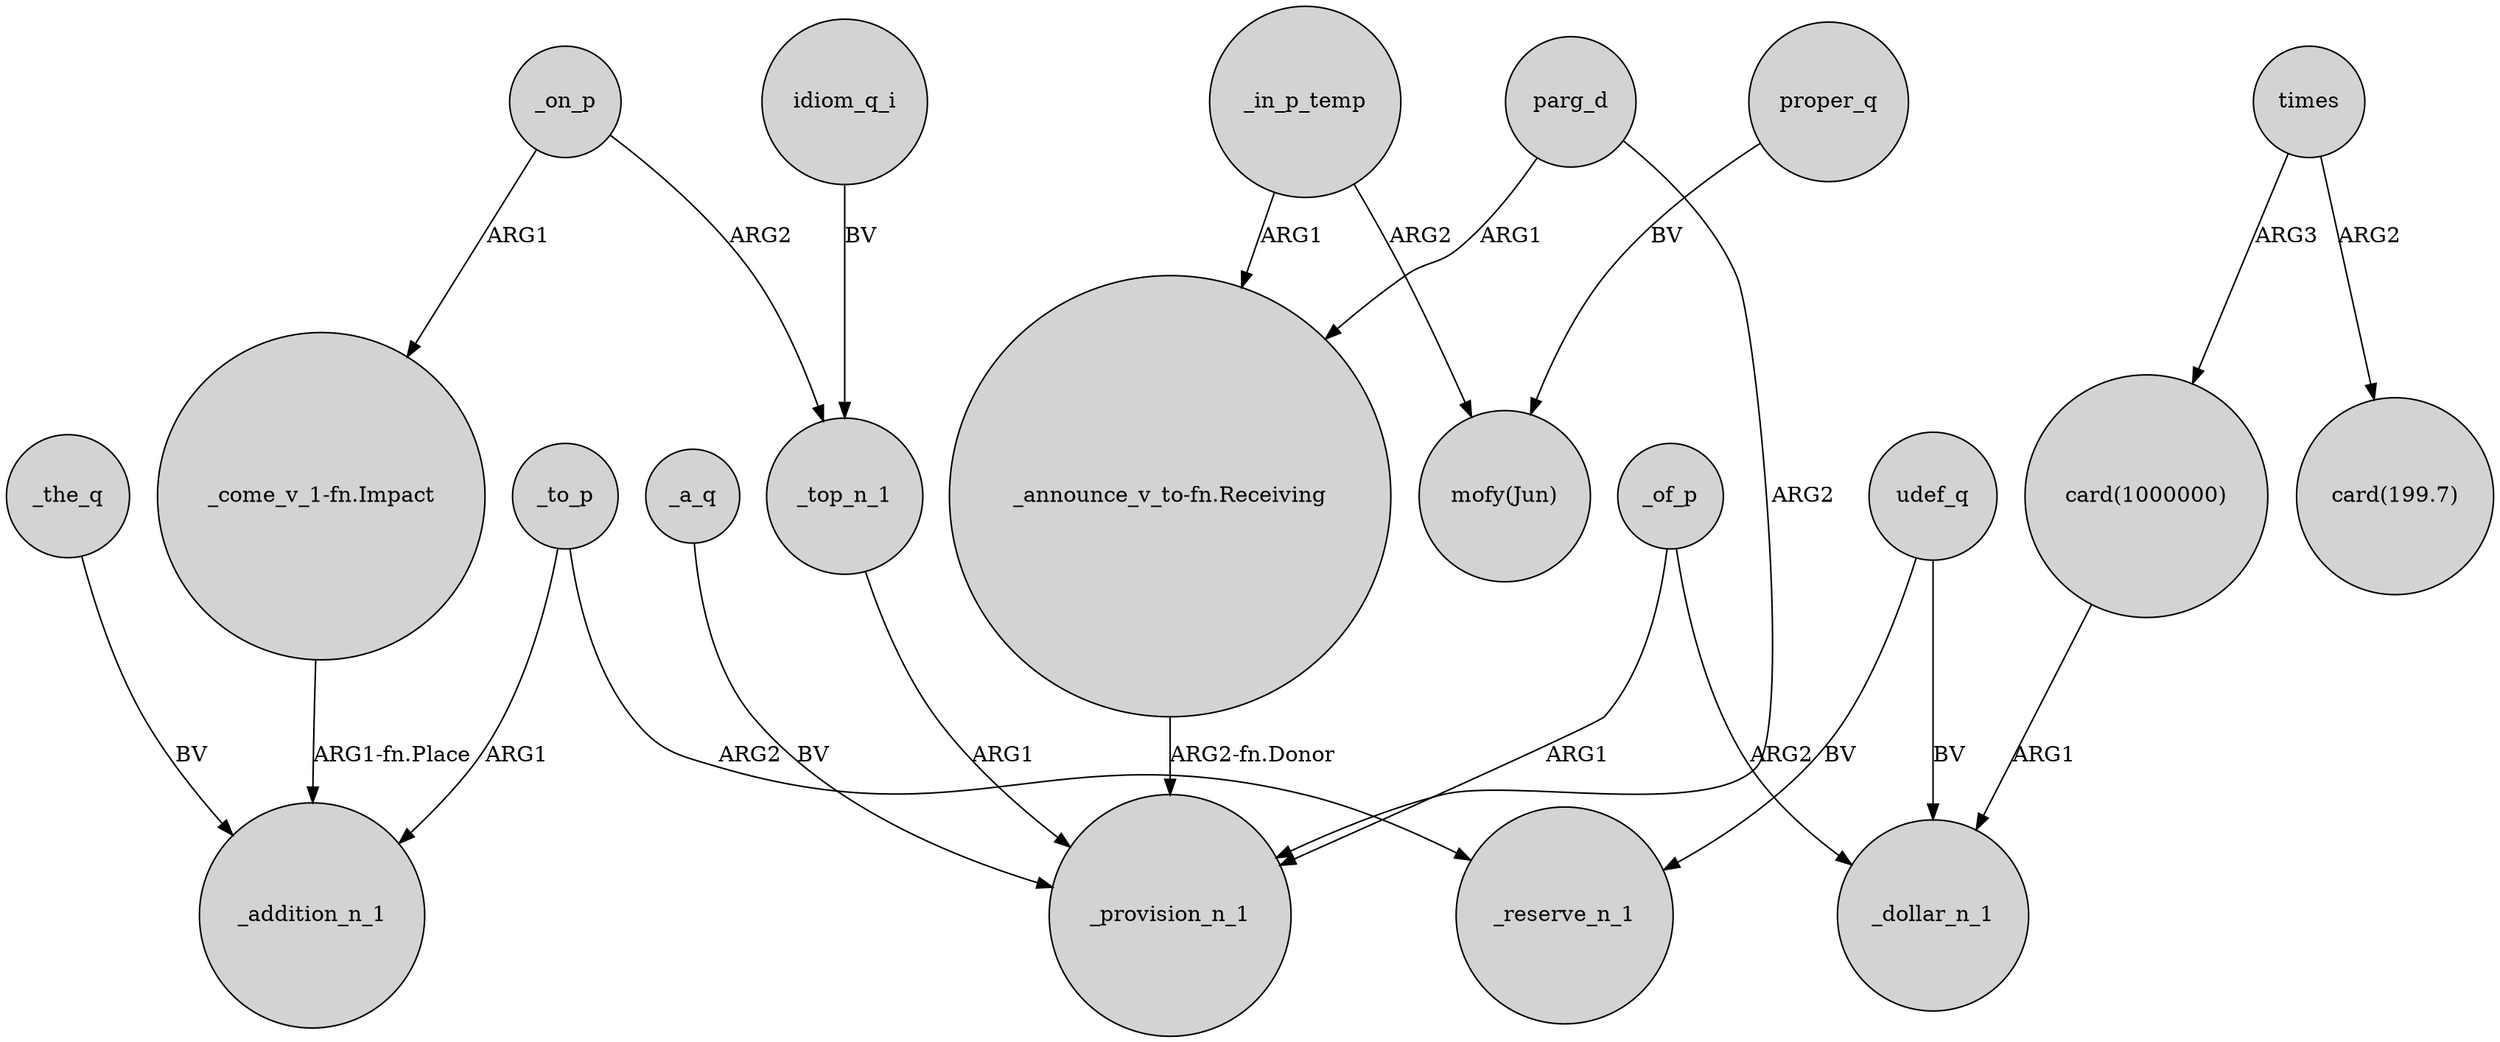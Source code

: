 digraph {
	node [shape=circle style=filled]
	_the_q -> _addition_n_1 [label=BV]
	udef_q -> _reserve_n_1 [label=BV]
	_a_q -> _provision_n_1 [label=BV]
	"_come_v_1-fn.Impact" -> _addition_n_1 [label="ARG1-fn.Place"]
	times -> "card(1000000)" [label=ARG3]
	_on_p -> _top_n_1 [label=ARG2]
	_in_p_temp -> "_announce_v_to-fn.Receiving" [label=ARG1]
	parg_d -> _provision_n_1 [label=ARG2]
	proper_q -> "mofy(Jun)" [label=BV]
	_in_p_temp -> "mofy(Jun)" [label=ARG2]
	"_announce_v_to-fn.Receiving" -> _provision_n_1 [label="ARG2-fn.Donor"]
	_top_n_1 -> _provision_n_1 [label=ARG1]
	udef_q -> _dollar_n_1 [label=BV]
	"card(1000000)" -> _dollar_n_1 [label=ARG1]
	times -> "card(199.7)" [label=ARG2]
	idiom_q_i -> _top_n_1 [label=BV]
	_to_p -> _addition_n_1 [label=ARG1]
	_to_p -> _reserve_n_1 [label=ARG2]
	_on_p -> "_come_v_1-fn.Impact" [label=ARG1]
	parg_d -> "_announce_v_to-fn.Receiving" [label=ARG1]
	_of_p -> _dollar_n_1 [label=ARG2]
	_of_p -> _provision_n_1 [label=ARG1]
}
